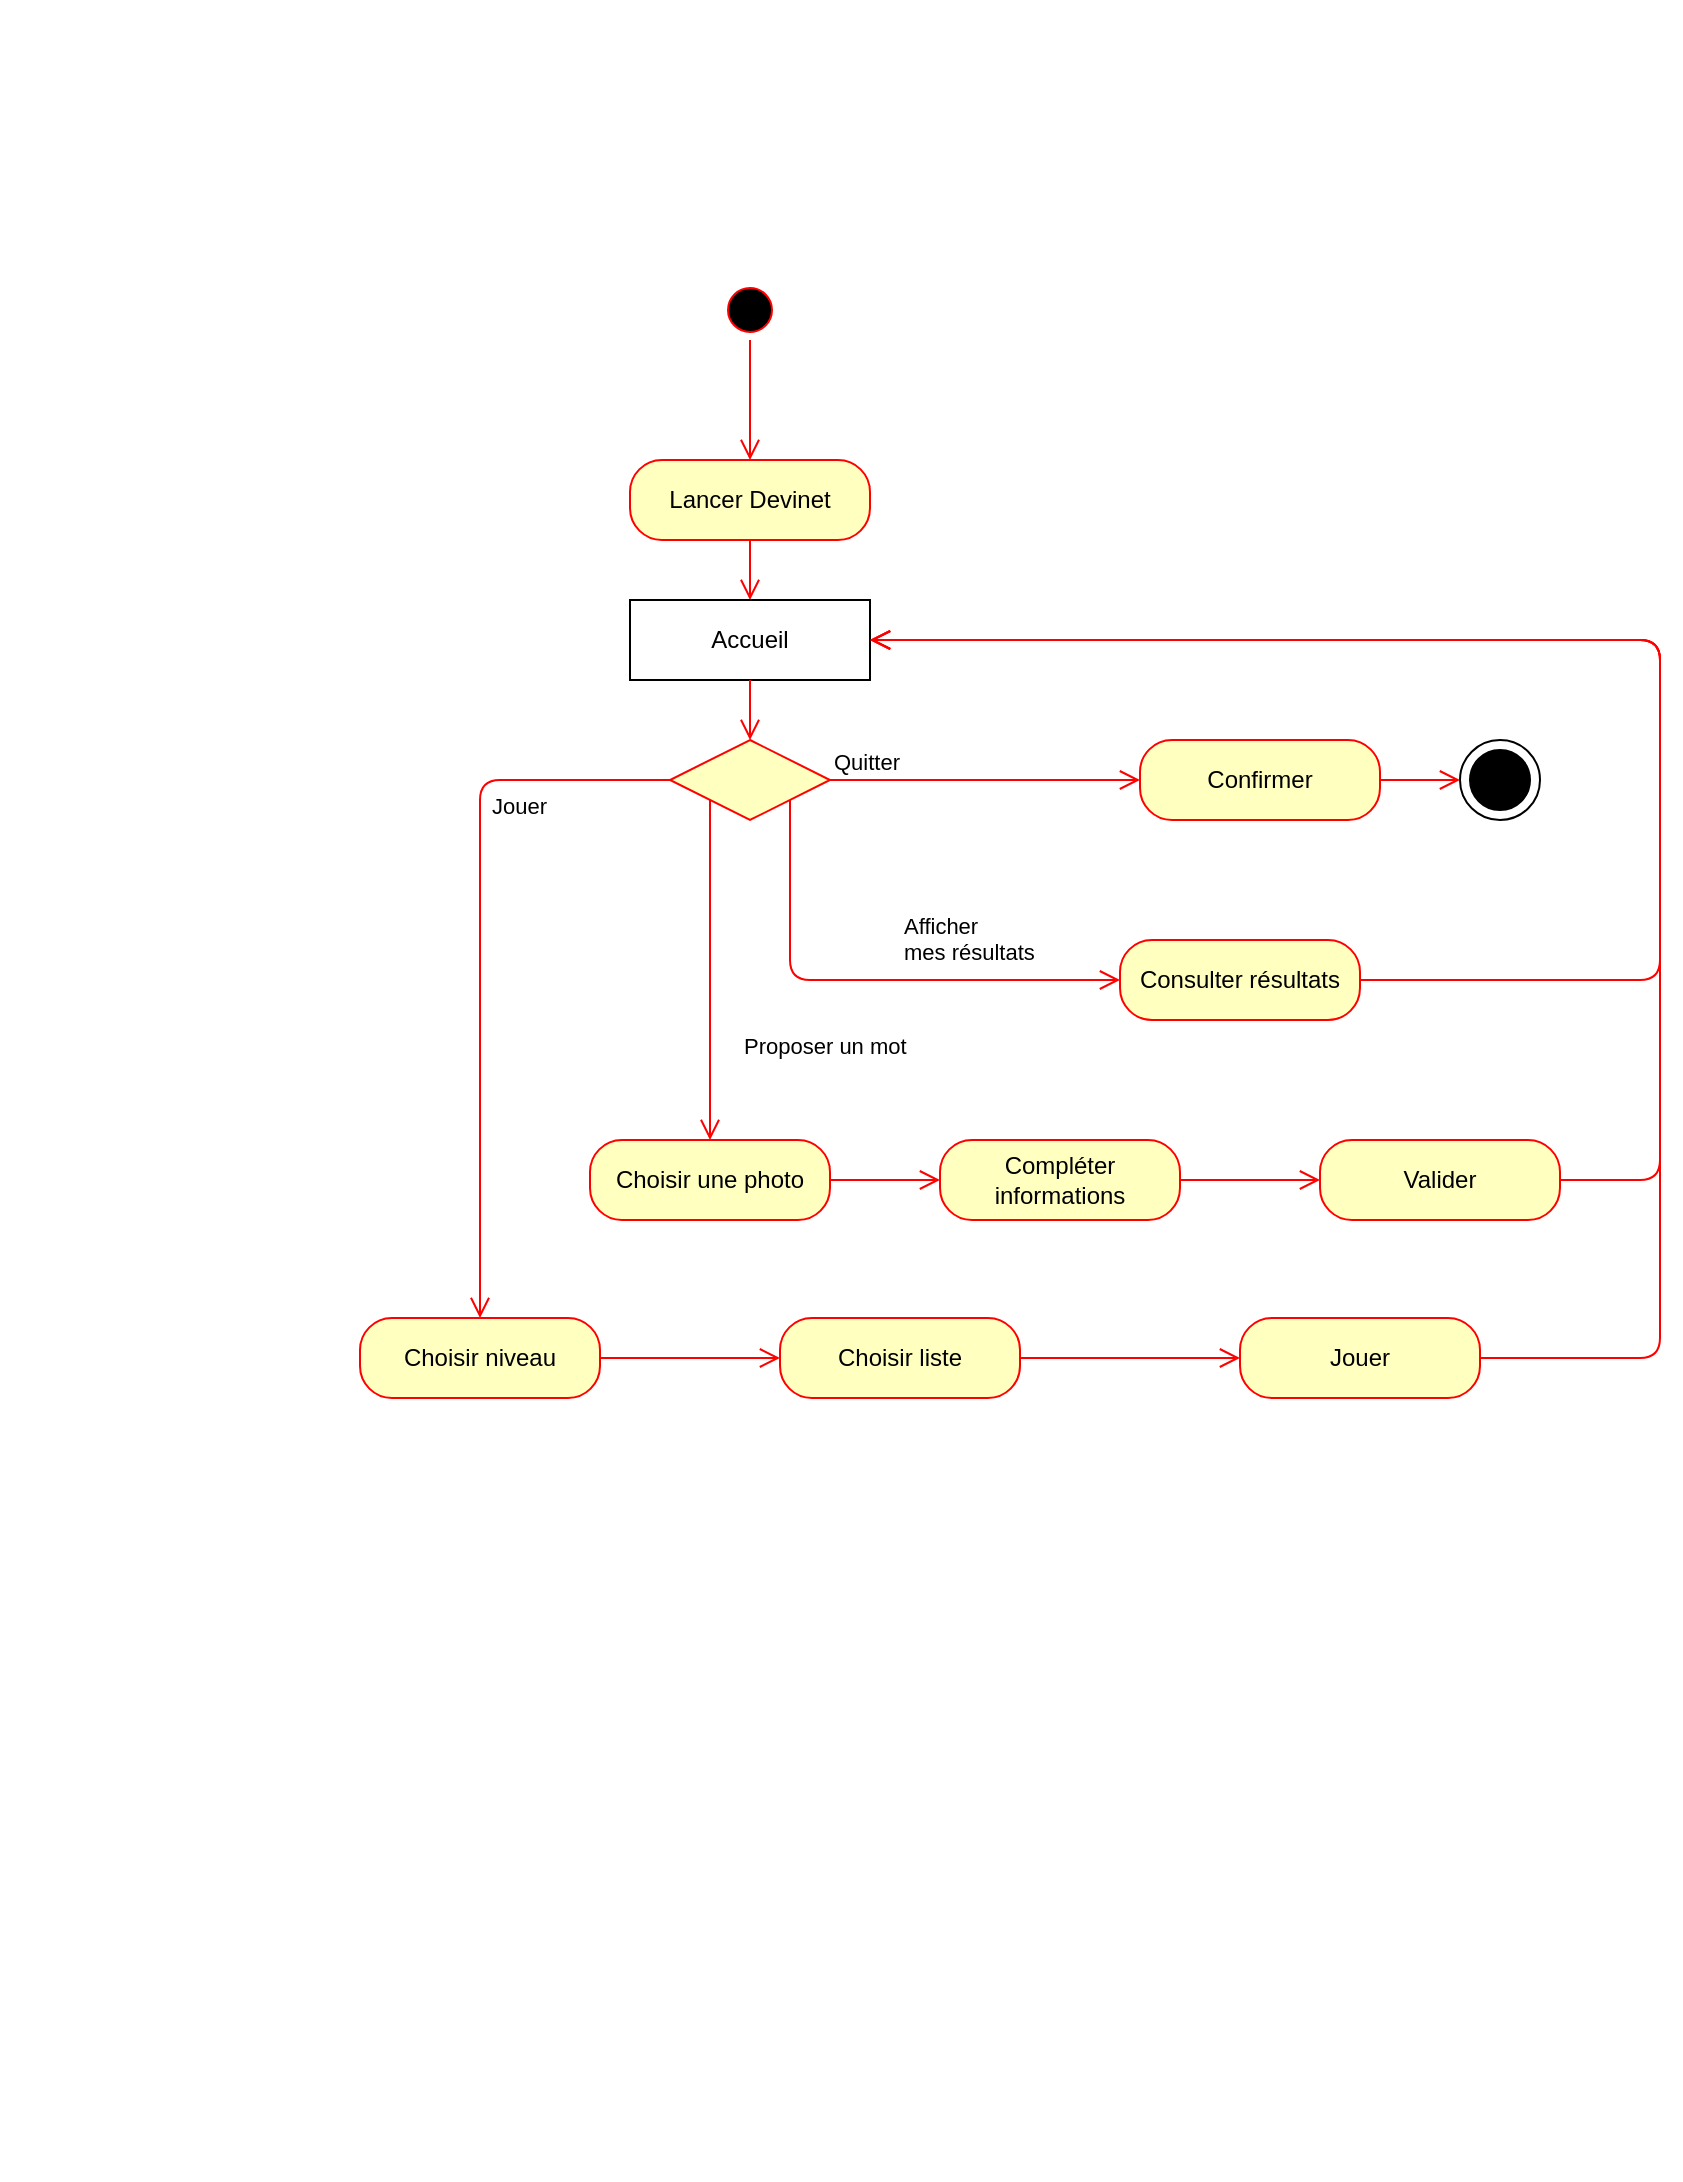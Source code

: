 <mxfile version="13.6.2" type="device"><diagram id="jqli98T0vKzOgC9a8Y8N" name="Page-1"><mxGraphModel dx="-56" dy="890" grid="1" gridSize="10" guides="1" tooltips="1" connect="1" arrows="1" fold="1" page="1" pageScale="1" pageWidth="827" pageHeight="1169" math="0" shadow="0"><root><mxCell id="0"/><mxCell id="1" parent="0"/><mxCell id="fjjFk46O8nlQDktRTGYZ-124" value="" style="group;movable=0;resizable=0;rotatable=0;deletable=0;editable=0;connectable=0;" vertex="1" connectable="0" parent="1"><mxGeometry x="1150" y="510" width="620" height="1090" as="geometry"/></mxCell><mxCell id="fjjFk46O8nlQDktRTGYZ-177" value="" style="ellipse;html=1;shape=startState;fillColor=#000000;strokeColor=#ff0000;" vertex="1" parent="1"><mxGeometry x="1510" y="650" width="30" height="30" as="geometry"/></mxCell><mxCell id="fjjFk46O8nlQDktRTGYZ-178" value="" style="edgeStyle=orthogonalEdgeStyle;html=1;verticalAlign=bottom;endArrow=open;endSize=8;strokeColor=#ff0000;" edge="1" source="fjjFk46O8nlQDktRTGYZ-177" parent="1"><mxGeometry relative="1" as="geometry"><mxPoint x="1525" y="740" as="targetPoint"/></mxGeometry></mxCell><mxCell id="fjjFk46O8nlQDktRTGYZ-182" value="Lancer Devinet" style="rounded=1;whiteSpace=wrap;html=1;arcSize=40;fontColor=#000000;fillColor=#ffffc0;strokeColor=#ff0000;" vertex="1" parent="1"><mxGeometry x="1465" y="740" width="120" height="40" as="geometry"/></mxCell><mxCell id="fjjFk46O8nlQDktRTGYZ-183" value="" style="edgeStyle=orthogonalEdgeStyle;html=1;verticalAlign=bottom;endArrow=open;endSize=8;strokeColor=#ff0000;" edge="1" source="fjjFk46O8nlQDktRTGYZ-182" parent="1" target="fjjFk46O8nlQDktRTGYZ-188"><mxGeometry relative="1" as="geometry"><mxPoint x="1520" y="860" as="targetPoint"/></mxGeometry></mxCell><mxCell id="fjjFk46O8nlQDktRTGYZ-184" value="" style="rhombus;whiteSpace=wrap;html=1;fillColor=#ffffc0;strokeColor=#ff0000;" vertex="1" parent="1"><mxGeometry x="1485" y="880" width="80" height="40" as="geometry"/></mxCell><mxCell id="fjjFk46O8nlQDktRTGYZ-185" value="Quitter" style="edgeStyle=orthogonalEdgeStyle;html=1;align=left;verticalAlign=bottom;endArrow=open;endSize=8;strokeColor=#ff0000;" edge="1" source="fjjFk46O8nlQDktRTGYZ-184" parent="1" target="fjjFk46O8nlQDktRTGYZ-194"><mxGeometry x="-1" relative="1" as="geometry"><mxPoint x="1690" y="900" as="targetPoint"/></mxGeometry></mxCell><mxCell id="fjjFk46O8nlQDktRTGYZ-186" value="Afficher &lt;br&gt;mes&amp;nbsp;résultats" style="edgeStyle=orthogonalEdgeStyle;html=1;align=left;verticalAlign=top;endArrow=open;endSize=8;strokeColor=#ff0000;exitX=1;exitY=1;exitDx=0;exitDy=0;" edge="1" source="fjjFk46O8nlQDktRTGYZ-184" parent="1" target="fjjFk46O8nlQDktRTGYZ-203"><mxGeometry x="0.137" y="40" relative="1" as="geometry"><mxPoint x="1505" y="1030" as="targetPoint"/><Array as="points"><mxPoint x="1545" y="1000"/></Array><mxPoint as="offset"/></mxGeometry></mxCell><mxCell id="fjjFk46O8nlQDktRTGYZ-188" value="Accueil" style="rounded=0;whiteSpace=wrap;html=1;" vertex="1" parent="1"><mxGeometry x="1465" y="810" width="120" height="40" as="geometry"/></mxCell><mxCell id="fjjFk46O8nlQDktRTGYZ-189" value="Jouer" style="edgeStyle=orthogonalEdgeStyle;html=1;align=left;verticalAlign=top;endArrow=open;endSize=8;strokeColor=#ff0000;" edge="1" parent="1" source="fjjFk46O8nlQDktRTGYZ-184" target="fjjFk46O8nlQDktRTGYZ-212"><mxGeometry x="-0.5" relative="1" as="geometry"><mxPoint x="1390" y="1140" as="targetPoint"/><mxPoint x="1465" y="930" as="sourcePoint"/><Array as="points"><mxPoint x="1390" y="900"/></Array><mxPoint as="offset"/></mxGeometry></mxCell><mxCell id="fjjFk46O8nlQDktRTGYZ-190" value="Proposer un mot" style="edgeStyle=orthogonalEdgeStyle;html=1;align=left;verticalAlign=top;endArrow=open;endSize=8;strokeColor=#ff0000;exitX=0;exitY=1;exitDx=0;exitDy=0;entryX=0.5;entryY=0;entryDx=0;entryDy=0;" edge="1" parent="1" source="fjjFk46O8nlQDktRTGYZ-184" target="fjjFk46O8nlQDktRTGYZ-196"><mxGeometry x="0.294" y="15" relative="1" as="geometry"><mxPoint x="1445" y="1290" as="targetPoint"/><mxPoint x="1310" y="1190" as="sourcePoint"/><Array as="points"><mxPoint x="1505" y="1070"/><mxPoint x="1505" y="1070"/></Array><mxPoint as="offset"/></mxGeometry></mxCell><mxCell id="fjjFk46O8nlQDktRTGYZ-193" value="" style="shape=mxgraph.sysml.actFinal;html=1;verticalLabelPosition=bottom;labelBackgroundColor=#ffffff;verticalAlign=top;" vertex="1" parent="1"><mxGeometry x="1880" y="880" width="40" height="40" as="geometry"/></mxCell><mxCell id="fjjFk46O8nlQDktRTGYZ-194" value="Confirmer" style="rounded=1;whiteSpace=wrap;html=1;arcSize=40;fontColor=#000000;fillColor=#ffffc0;strokeColor=#ff0000;" vertex="1" parent="1"><mxGeometry x="1720" y="880" width="120" height="40" as="geometry"/></mxCell><mxCell id="fjjFk46O8nlQDktRTGYZ-195" value="" style="edgeStyle=orthogonalEdgeStyle;html=1;verticalAlign=bottom;endArrow=open;endSize=8;strokeColor=#ff0000;" edge="1" source="fjjFk46O8nlQDktRTGYZ-194" parent="1" target="fjjFk46O8nlQDktRTGYZ-193"><mxGeometry relative="1" as="geometry"><mxPoint x="1720" y="1100" as="targetPoint"/></mxGeometry></mxCell><mxCell id="fjjFk46O8nlQDktRTGYZ-196" value="Choisir une photo" style="rounded=1;whiteSpace=wrap;html=1;arcSize=40;fontColor=#000000;fillColor=#ffffc0;strokeColor=#ff0000;" vertex="1" parent="1"><mxGeometry x="1445" y="1080" width="120" height="40" as="geometry"/></mxCell><mxCell id="fjjFk46O8nlQDktRTGYZ-197" value="" style="edgeStyle=orthogonalEdgeStyle;html=1;verticalAlign=bottom;endArrow=open;endSize=8;strokeColor=#ff0000;" edge="1" source="fjjFk46O8nlQDktRTGYZ-196" parent="1" target="fjjFk46O8nlQDktRTGYZ-198"><mxGeometry relative="1" as="geometry"><mxPoint x="1750" y="1120" as="targetPoint"/></mxGeometry></mxCell><mxCell id="fjjFk46O8nlQDktRTGYZ-198" value="Compléter informations" style="rounded=1;whiteSpace=wrap;html=1;arcSize=40;fontColor=#000000;fillColor=#ffffc0;strokeColor=#ff0000;" vertex="1" parent="1"><mxGeometry x="1620" y="1080" width="120" height="40" as="geometry"/></mxCell><mxCell id="fjjFk46O8nlQDktRTGYZ-199" value="" style="edgeStyle=orthogonalEdgeStyle;html=1;verticalAlign=bottom;endArrow=open;endSize=8;strokeColor=#ff0000;" edge="1" source="fjjFk46O8nlQDktRTGYZ-198" parent="1" target="fjjFk46O8nlQDktRTGYZ-200"><mxGeometry relative="1" as="geometry"><mxPoint x="1790" y="1230" as="targetPoint"/></mxGeometry></mxCell><mxCell id="fjjFk46O8nlQDktRTGYZ-200" value="Valider" style="rounded=1;whiteSpace=wrap;html=1;arcSize=40;fontColor=#000000;fillColor=#ffffc0;strokeColor=#ff0000;" vertex="1" parent="1"><mxGeometry x="1810" y="1080" width="120" height="40" as="geometry"/></mxCell><mxCell id="fjjFk46O8nlQDktRTGYZ-201" value="" style="edgeStyle=orthogonalEdgeStyle;html=1;verticalAlign=bottom;endArrow=open;endSize=8;strokeColor=#ff0000;" edge="1" parent="1" source="fjjFk46O8nlQDktRTGYZ-188" target="fjjFk46O8nlQDktRTGYZ-184"><mxGeometry relative="1" as="geometry"><mxPoint x="1535" y="820" as="targetPoint"/><mxPoint x="1535" y="790" as="sourcePoint"/></mxGeometry></mxCell><mxCell id="fjjFk46O8nlQDktRTGYZ-202" value="" style="edgeStyle=orthogonalEdgeStyle;html=1;verticalAlign=bottom;endArrow=open;endSize=8;strokeColor=#ff0000;" edge="1" parent="1" source="fjjFk46O8nlQDktRTGYZ-200" target="fjjFk46O8nlQDktRTGYZ-188"><mxGeometry relative="1" as="geometry"><mxPoint x="1570" y="890" as="targetPoint"/><mxPoint x="1535.04" y="860" as="sourcePoint"/><Array as="points"><mxPoint x="1980" y="1100"/><mxPoint x="1980" y="830"/></Array></mxGeometry></mxCell><mxCell id="fjjFk46O8nlQDktRTGYZ-203" value="Consulter résultats" style="rounded=1;whiteSpace=wrap;html=1;arcSize=40;fontColor=#000000;fillColor=#ffffc0;strokeColor=#ff0000;" vertex="1" parent="1"><mxGeometry x="1710" y="980" width="120" height="40" as="geometry"/></mxCell><mxCell id="fjjFk46O8nlQDktRTGYZ-207" value="" style="edgeStyle=orthogonalEdgeStyle;html=1;verticalAlign=bottom;endArrow=open;endSize=8;strokeColor=#ff0000;entryX=1;entryY=0.5;entryDx=0;entryDy=0;" edge="1" parent="1" source="fjjFk46O8nlQDktRTGYZ-203" target="fjjFk46O8nlQDktRTGYZ-188"><mxGeometry relative="1" as="geometry"><mxPoint x="1505" y="1150" as="targetPoint"/><mxPoint x="1515" y="1200" as="sourcePoint"/><Array as="points"><mxPoint x="1980" y="1000"/><mxPoint x="1980" y="830"/></Array></mxGeometry></mxCell><mxCell id="fjjFk46O8nlQDktRTGYZ-212" value="Choisir niveau" style="rounded=1;whiteSpace=wrap;html=1;arcSize=40;fontColor=#000000;fillColor=#ffffc0;strokeColor=#ff0000;" vertex="1" parent="1"><mxGeometry x="1330" y="1169" width="120" height="40" as="geometry"/></mxCell><mxCell id="fjjFk46O8nlQDktRTGYZ-213" value="" style="edgeStyle=orthogonalEdgeStyle;html=1;verticalAlign=bottom;endArrow=open;endSize=8;strokeColor=#ff0000;" edge="1" source="fjjFk46O8nlQDktRTGYZ-212" parent="1" target="fjjFk46O8nlQDktRTGYZ-214"><mxGeometry relative="1" as="geometry"><mxPoint x="1390" y="1269" as="targetPoint"/></mxGeometry></mxCell><mxCell id="fjjFk46O8nlQDktRTGYZ-214" value="Choisir liste" style="rounded=1;whiteSpace=wrap;html=1;arcSize=40;fontColor=#000000;fillColor=#ffffc0;strokeColor=#ff0000;" vertex="1" parent="1"><mxGeometry x="1540" y="1169" width="120" height="40" as="geometry"/></mxCell><mxCell id="fjjFk46O8nlQDktRTGYZ-215" value="" style="edgeStyle=orthogonalEdgeStyle;html=1;verticalAlign=bottom;endArrow=open;endSize=8;strokeColor=#ff0000;" edge="1" source="fjjFk46O8nlQDktRTGYZ-214" parent="1" target="fjjFk46O8nlQDktRTGYZ-216"><mxGeometry relative="1" as="geometry"><mxPoint x="1560" y="1370" as="targetPoint"/></mxGeometry></mxCell><mxCell id="fjjFk46O8nlQDktRTGYZ-216" value="Jouer" style="rounded=1;whiteSpace=wrap;html=1;arcSize=40;fontColor=#000000;fillColor=#ffffc0;strokeColor=#ff0000;" vertex="1" parent="1"><mxGeometry x="1770" y="1169" width="120" height="40" as="geometry"/></mxCell><mxCell id="fjjFk46O8nlQDktRTGYZ-217" value="" style="edgeStyle=orthogonalEdgeStyle;html=1;verticalAlign=bottom;endArrow=open;endSize=8;strokeColor=#ff0000;exitX=1;exitY=0.5;exitDx=0;exitDy=0;" edge="1" source="fjjFk46O8nlQDktRTGYZ-216" parent="1" target="fjjFk46O8nlQDktRTGYZ-188"><mxGeometry relative="1" as="geometry"><mxPoint x="1750" y="1280" as="targetPoint"/><mxPoint x="1910" y="1290" as="sourcePoint"/><Array as="points"><mxPoint x="1980" y="1189"/><mxPoint x="1980" y="830"/></Array></mxGeometry></mxCell></root></mxGraphModel></diagram></mxfile>